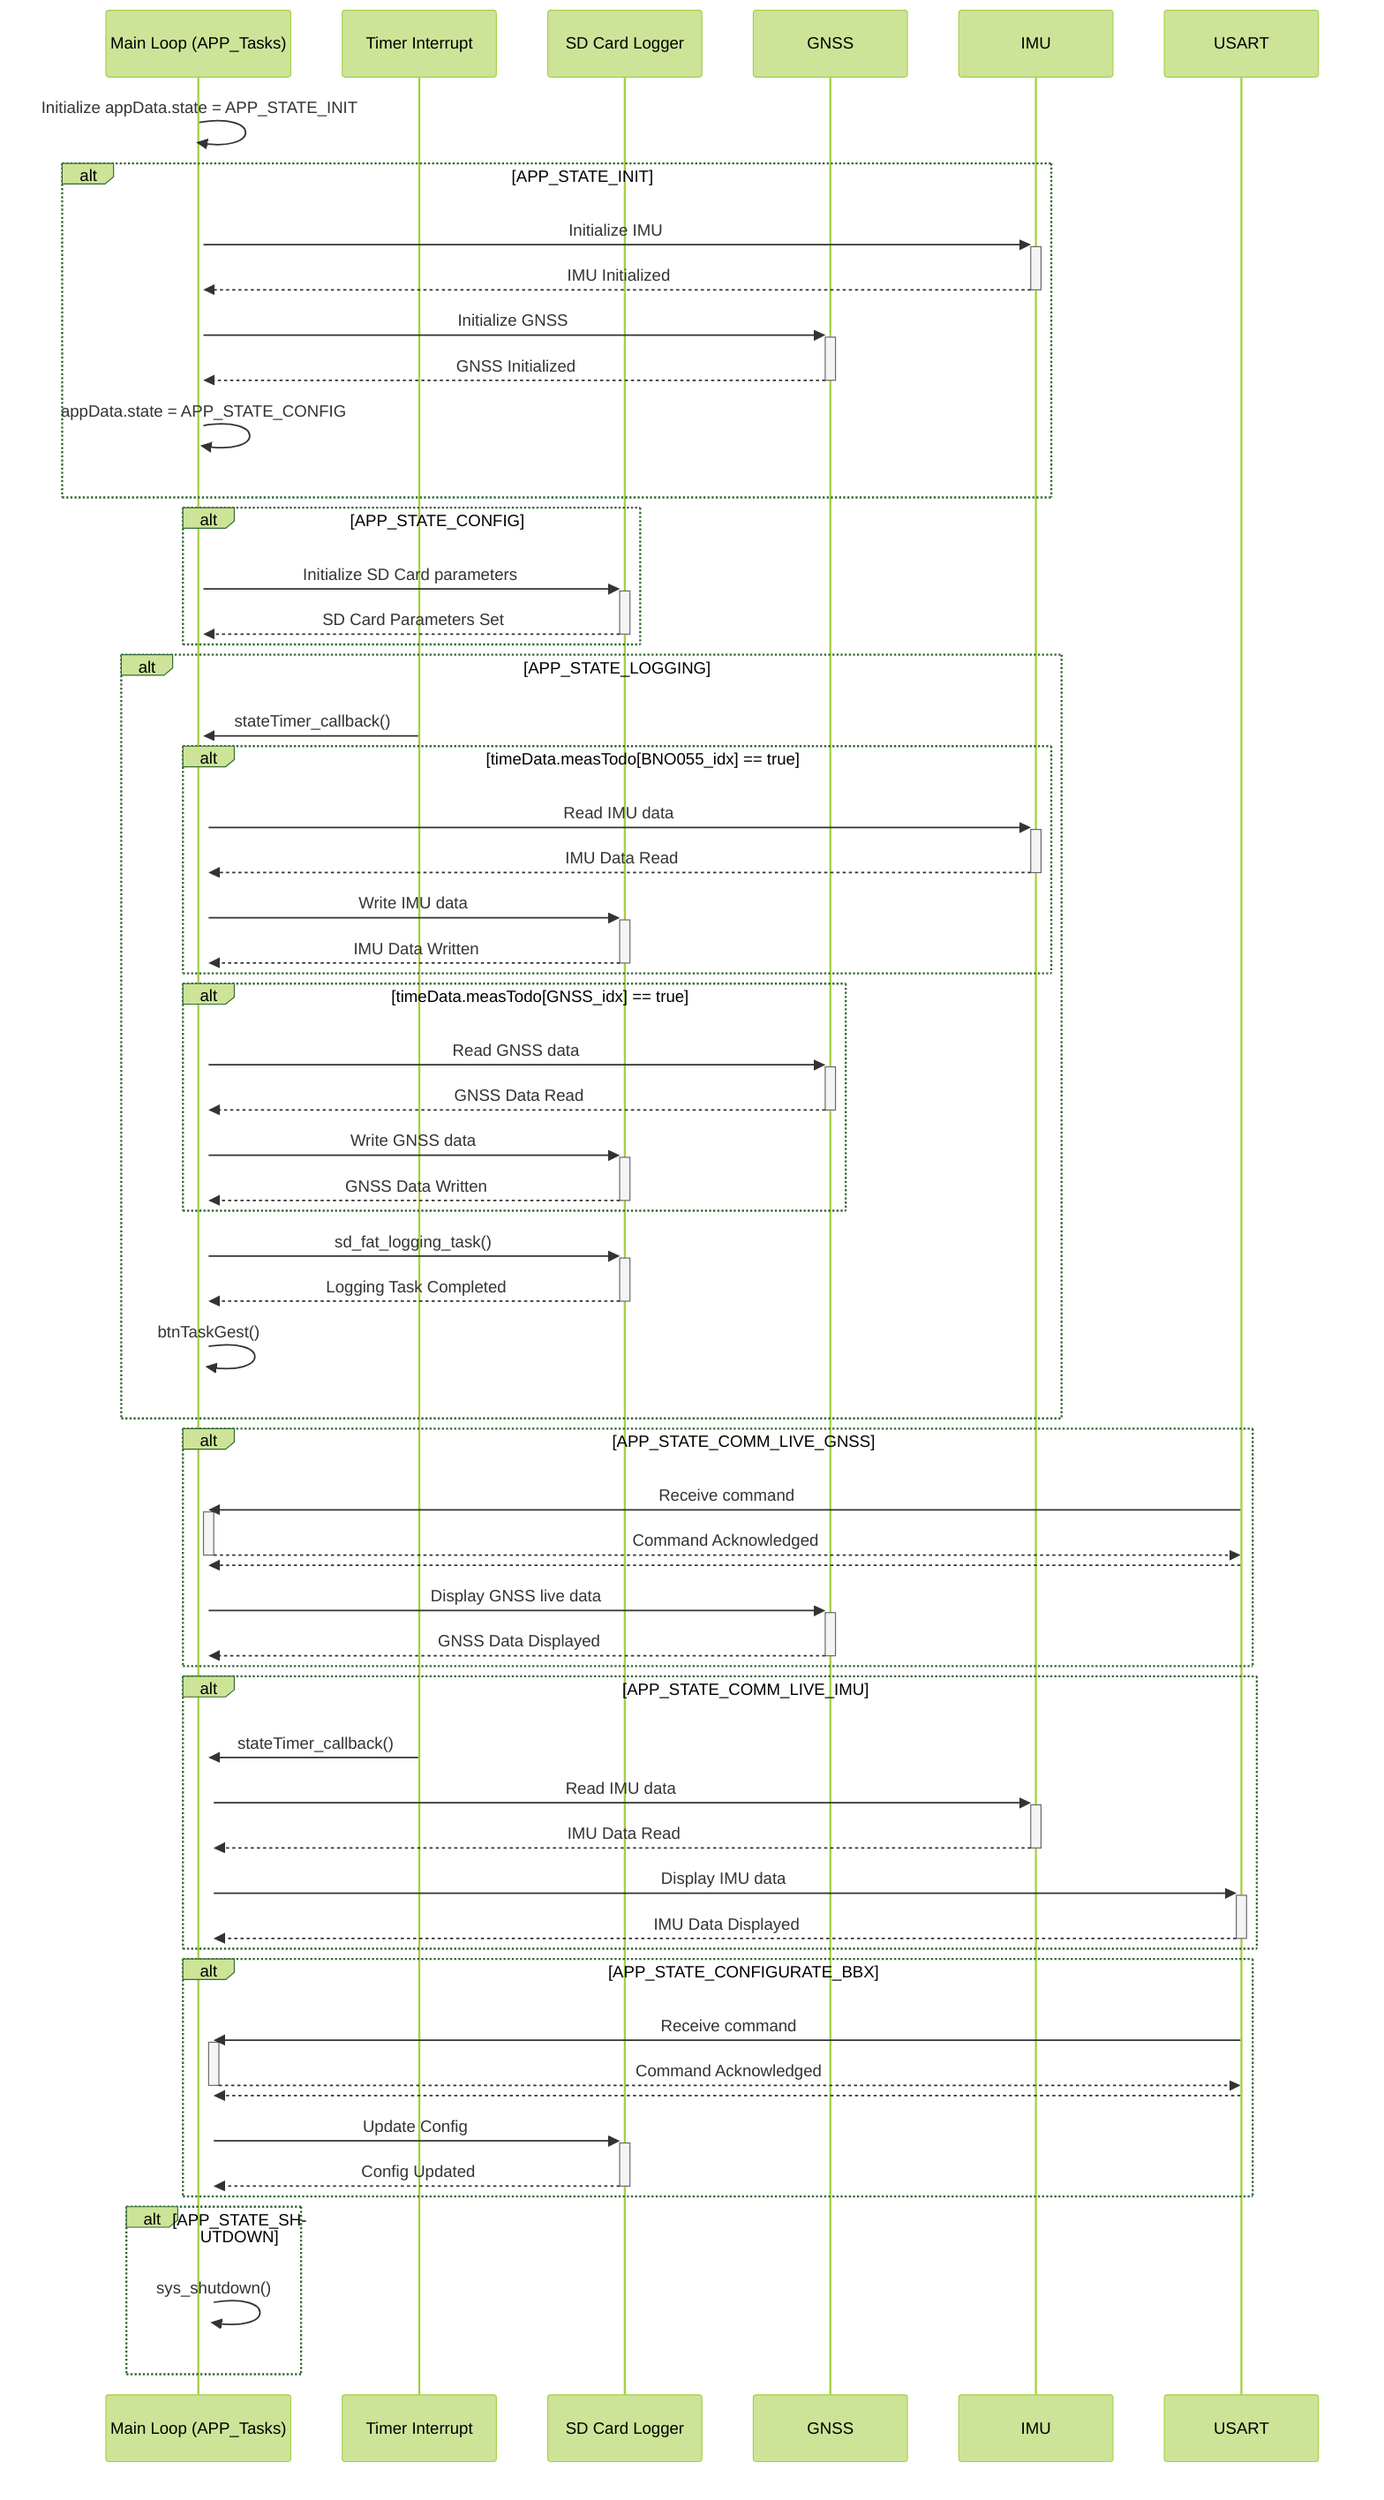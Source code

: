 %%{init: {'theme': 'forest', 'themeVariables': { 'fontSize': '24px', 'fontFamily': 'Arial'}}}%%

sequenceDiagram
    participant Main as Main Loop (APP_Tasks)
    participant Timer as Timer Interrupt
    participant SD as SD Card Logger
    participant GNSS
    participant IMU
    participant USART

    Main->>+Main: Initialize appData.state = APP_STATE_INIT
    alt APP_STATE_INIT
        Main->>+IMU: Initialize IMU
        IMU-->>-Main: IMU Initialized
        Main->>+GNSS: Initialize GNSS
        GNSS-->>-Main: GNSS Initialized
        Main->>Main: appData.state = APP_STATE_CONFIG
    end

    alt APP_STATE_CONFIG
        Main->>+SD: Initialize SD Card parameters
        SD-->>-Main: SD Card Parameters Set
    end

    alt APP_STATE_LOGGING
        Timer->>+Main: stateTimer_callback()
        alt timeData.measTodo[BNO055_idx] == true
            Main->>+IMU: Read IMU data
            IMU-->>-Main: IMU Data Read
            Main->>+SD: Write IMU data
            SD-->>-Main: IMU Data Written
        end
        alt timeData.measTodo[GNSS_idx] == true
            Main->>+GNSS: Read GNSS data
            GNSS-->>-Main: GNSS Data Read
            Main->>+SD: Write GNSS data
            SD-->>-Main: GNSS Data Written
        end
        Main->>+SD: sd_fat_logging_task()
        SD-->>-Main: Logging Task Completed
        Main->>Main: btnTaskGest()
    end

    alt APP_STATE_COMM_LIVE_GNSS
        USART->>+Main: Receive command
        Main-->>-USART: Command Acknowledged
        USART-->>Main: 
        Main->>+GNSS: Display GNSS live data
        GNSS-->>-Main: GNSS Data Displayed
    end

    alt APP_STATE_COMM_LIVE_IMU
        Timer->>+Main: stateTimer_callback()
        Main->>+IMU: Read IMU data
        IMU-->>-Main: IMU Data Read
        Main->>+USART: Display IMU data
        USART-->>-Main: IMU Data Displayed
    end

    alt APP_STATE_CONFIGURATE_BBX
        USART->>+Main: Receive command
        Main-->>-USART: Command Acknowledged
        USART-->>Main: 
        Main->>+SD: Update Config
        SD-->>-Main: Config Updated
    end

    alt APP_STATE_SHUTDOWN
        Main->>Main: sys_shutdown()
    end